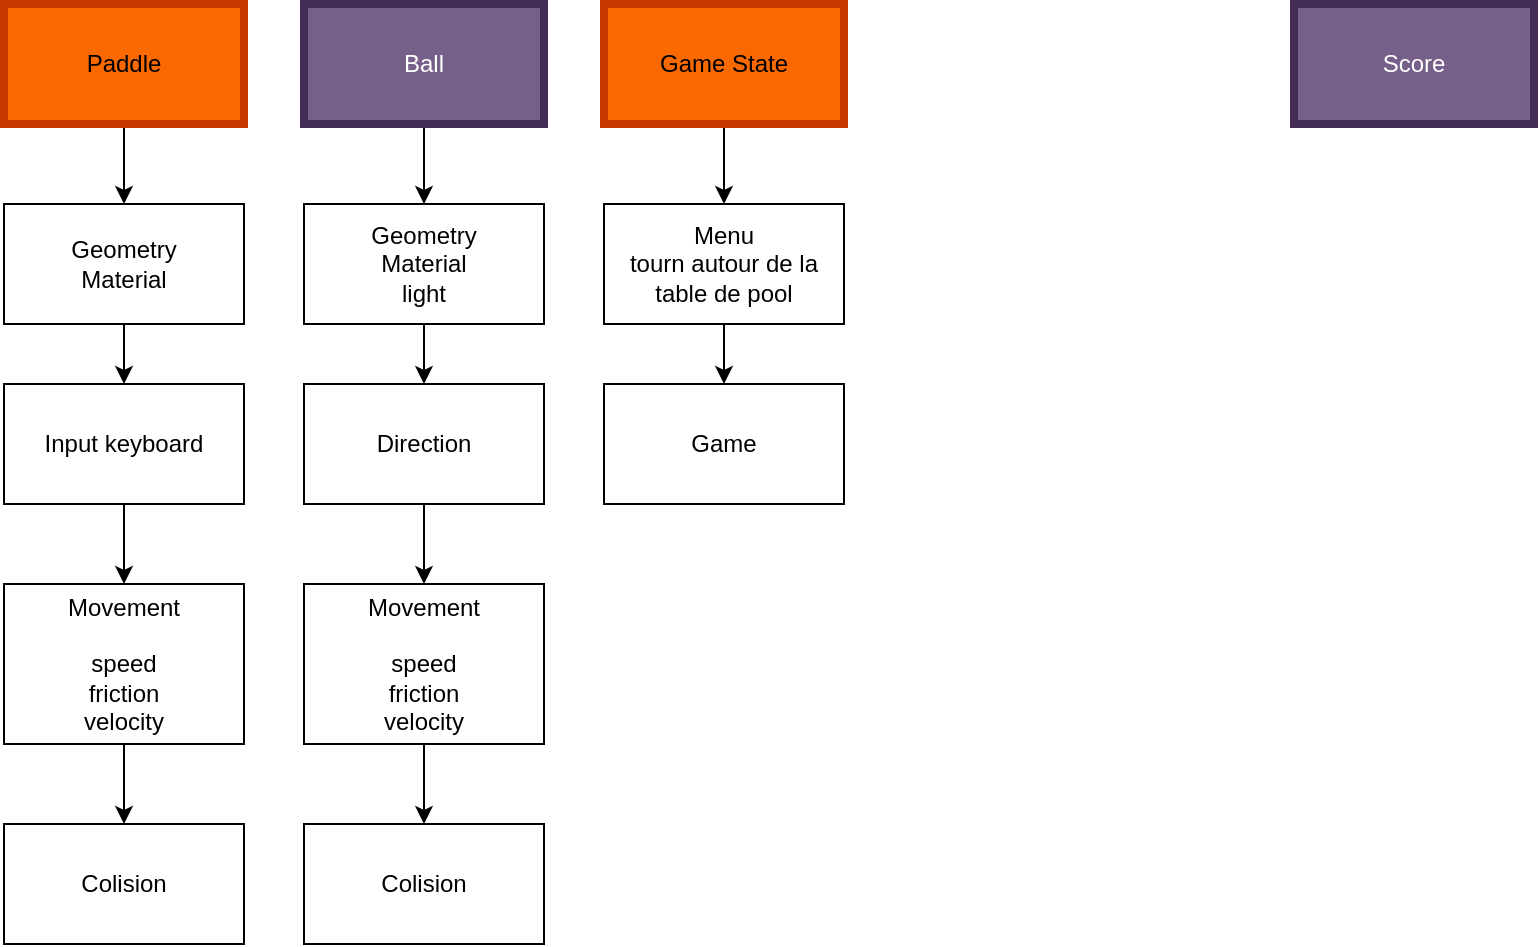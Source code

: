 <mxfile>
    <diagram id="q6gnI9gW14h0YwswJAdQ" name="Page-1">
        <mxGraphModel dx="1770" dy="828" grid="1" gridSize="10" guides="1" tooltips="1" connect="1" arrows="1" fold="1" page="1" pageScale="1" pageWidth="850" pageHeight="1100" math="0" shadow="0">
            <root>
                <mxCell id="0"/>
                <mxCell id="1" parent="0"/>
                <mxCell id="16" style="edgeStyle=none;html=1;" edge="1" parent="1" source="2" target="14">
                    <mxGeometry relative="1" as="geometry"/>
                </mxCell>
                <mxCell id="2" value="Paddle" style="whiteSpace=wrap;html=1;fillColor=#fa6800;fontColor=#000000;strokeColor=#C73500;strokeWidth=4;" parent="1" vertex="1">
                    <mxGeometry x="65" y="30" width="120" height="60" as="geometry"/>
                </mxCell>
                <mxCell id="24" style="edgeStyle=none;html=1;" edge="1" parent="1" source="3" target="23">
                    <mxGeometry relative="1" as="geometry"/>
                </mxCell>
                <mxCell id="3" value="Ball" style="whiteSpace=wrap;html=1;fillColor=#76608a;strokeColor=#432D57;fontColor=#ffffff;strokeWidth=4;" parent="1" vertex="1">
                    <mxGeometry x="215" y="30" width="120" height="60" as="geometry"/>
                </mxCell>
                <mxCell id="5" value="Score" style="whiteSpace=wrap;html=1;strokeWidth=4;fillColor=#76608a;fontColor=#ffffff;strokeColor=#432D57;" parent="1" vertex="1">
                    <mxGeometry x="710" y="30" width="120" height="60" as="geometry"/>
                </mxCell>
                <mxCell id="28" style="edgeStyle=none;html=1;" edge="1" parent="1" source="6" target="25">
                    <mxGeometry relative="1" as="geometry"/>
                </mxCell>
                <mxCell id="6" value="Game State" style="whiteSpace=wrap;html=1;strokeWidth=4;fillColor=#fa6800;fontColor=#000000;strokeColor=#C73500;" parent="1" vertex="1">
                    <mxGeometry x="365" y="30" width="120" height="60" as="geometry"/>
                </mxCell>
                <mxCell id="11" style="edgeStyle=none;html=1;entryX=0.5;entryY=0;entryDx=0;entryDy=0;" edge="1" parent="1" source="8" target="9">
                    <mxGeometry relative="1" as="geometry"/>
                </mxCell>
                <mxCell id="8" value="Input keyboard" style="whiteSpace=wrap;html=1;" vertex="1" parent="1">
                    <mxGeometry x="65" y="220" width="120" height="60" as="geometry"/>
                </mxCell>
                <mxCell id="13" style="edgeStyle=none;html=1;entryX=0.5;entryY=0;entryDx=0;entryDy=0;" edge="1" parent="1" source="9" target="12">
                    <mxGeometry relative="1" as="geometry"/>
                </mxCell>
                <mxCell id="9" value="Movement&lt;br&gt;&lt;br&gt;speed &lt;br&gt;friction &lt;br&gt;velocity" style="whiteSpace=wrap;html=1;" vertex="1" parent="1">
                    <mxGeometry x="65" y="320" width="120" height="80" as="geometry"/>
                </mxCell>
                <mxCell id="12" value="Colision" style="whiteSpace=wrap;html=1;" vertex="1" parent="1">
                    <mxGeometry x="65" y="440" width="120" height="60" as="geometry"/>
                </mxCell>
                <mxCell id="15" style="edgeStyle=none;html=1;" edge="1" parent="1" source="14" target="8">
                    <mxGeometry relative="1" as="geometry"/>
                </mxCell>
                <mxCell id="14" value="Geometry&lt;br&gt;Material" style="whiteSpace=wrap;html=1;" vertex="1" parent="1">
                    <mxGeometry x="65" y="130" width="120" height="60" as="geometry"/>
                </mxCell>
                <mxCell id="17" style="edgeStyle=none;html=1;entryX=0.5;entryY=0;entryDx=0;entryDy=0;" edge="1" parent="1" source="18" target="20">
                    <mxGeometry relative="1" as="geometry"/>
                </mxCell>
                <mxCell id="18" value="Direction" style="whiteSpace=wrap;html=1;" vertex="1" parent="1">
                    <mxGeometry x="215" y="220" width="120" height="60" as="geometry"/>
                </mxCell>
                <mxCell id="19" style="edgeStyle=none;html=1;entryX=0.5;entryY=0;entryDx=0;entryDy=0;" edge="1" parent="1" source="20" target="21">
                    <mxGeometry relative="1" as="geometry"/>
                </mxCell>
                <mxCell id="20" value="Movement&lt;br&gt;&lt;br&gt;speed &lt;br&gt;friction &lt;br&gt;velocity" style="whiteSpace=wrap;html=1;" vertex="1" parent="1">
                    <mxGeometry x="215" y="320" width="120" height="80" as="geometry"/>
                </mxCell>
                <mxCell id="21" value="Colision" style="whiteSpace=wrap;html=1;" vertex="1" parent="1">
                    <mxGeometry x="215" y="440" width="120" height="60" as="geometry"/>
                </mxCell>
                <mxCell id="22" style="edgeStyle=none;html=1;" edge="1" parent="1" source="23" target="18">
                    <mxGeometry relative="1" as="geometry"/>
                </mxCell>
                <mxCell id="23" value="Geometry&lt;br&gt;Material&lt;br&gt;light" style="whiteSpace=wrap;html=1;" vertex="1" parent="1">
                    <mxGeometry x="215" y="130" width="120" height="60" as="geometry"/>
                </mxCell>
                <mxCell id="29" style="edgeStyle=none;html=1;" edge="1" parent="1" source="25" target="27">
                    <mxGeometry relative="1" as="geometry"/>
                </mxCell>
                <mxCell id="25" value="Menu&lt;br&gt;tourn autour de la table de pool" style="whiteSpace=wrap;html=1;" vertex="1" parent="1">
                    <mxGeometry x="365" y="130" width="120" height="60" as="geometry"/>
                </mxCell>
                <mxCell id="27" value="Game" style="whiteSpace=wrap;html=1;" vertex="1" parent="1">
                    <mxGeometry x="365" y="220" width="120" height="60" as="geometry"/>
                </mxCell>
            </root>
        </mxGraphModel>
    </diagram>
</mxfile>